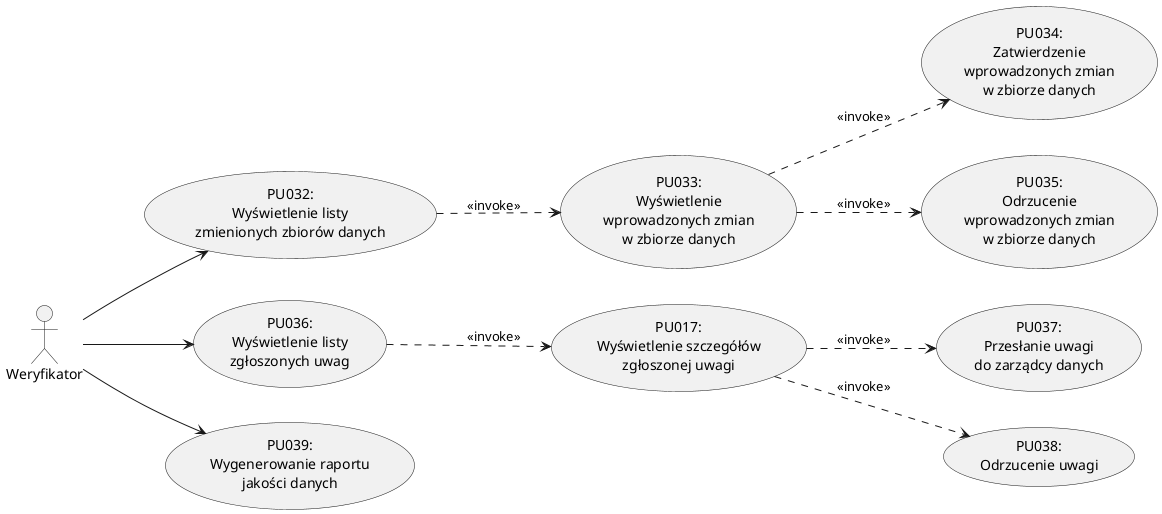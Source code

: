 @startuml Weryfikator
left to right direction

actor "Weryfikator" as Verifier

usecase "PU032:\nWyświetlenie listy\nzmienionych zbiorów danych" as PU032
usecase "PU033:\nWyświetlenie\nwprowadzonych zmian\nw zbiorze danych" as PU033
usecase "PU034:\nZatwierdzenie\nwprowadzonych zmian\nw zbiorze danych" as PU034
usecase "PU035:\nOdrzucenie\nwprowadzonych zmian\nw zbiorze danych" as PU035

usecase "PU036:\nWyświetlenie listy\nzgłoszonych uwag" as PU036
usecase "PU017:\nWyświetlenie szczegółów\nzgłoszonej uwagi" as PU017
usecase "PU037:\nPrzesłanie uwagi\ndo zarządcy danych" as PU037
usecase "PU038:\nOdrzucenie uwagi" as PU038

usecase "PU039:\nWygenerowanie raportu\njakości danych" as PU039

Verifier --> PU032
Verifier --> PU036
Verifier --> PU039

PU032 ..> PU033 : <<invoke>>
PU033 ..> PU034 : <<invoke>>
PU033 ..> PU035 : <<invoke>>

PU036 ..> PU017 : <<invoke>>
PU017 ..> PU037 : <<invoke>>
PU017 ..> PU038 : <<invoke>>

@enduml